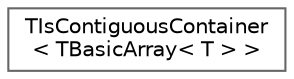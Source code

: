 digraph "Graphical Class Hierarchy"
{
 // INTERACTIVE_SVG=YES
 // LATEX_PDF_SIZE
  bgcolor="transparent";
  edge [fontname=Helvetica,fontsize=10,labelfontname=Helvetica,labelfontsize=10];
  node [fontname=Helvetica,fontsize=10,shape=box,height=0.2,width=0.4];
  rankdir="LR";
  Node0 [id="Node000000",label="TIsContiguousContainer\l\< TBasicArray\< T \> \>",height=0.2,width=0.4,color="grey40", fillcolor="white", style="filled",URL="$df/d3c/structTIsContiguousContainer_3_01TBasicArray_3_01T_01_4_01_4.html",tooltip=" "];
}
